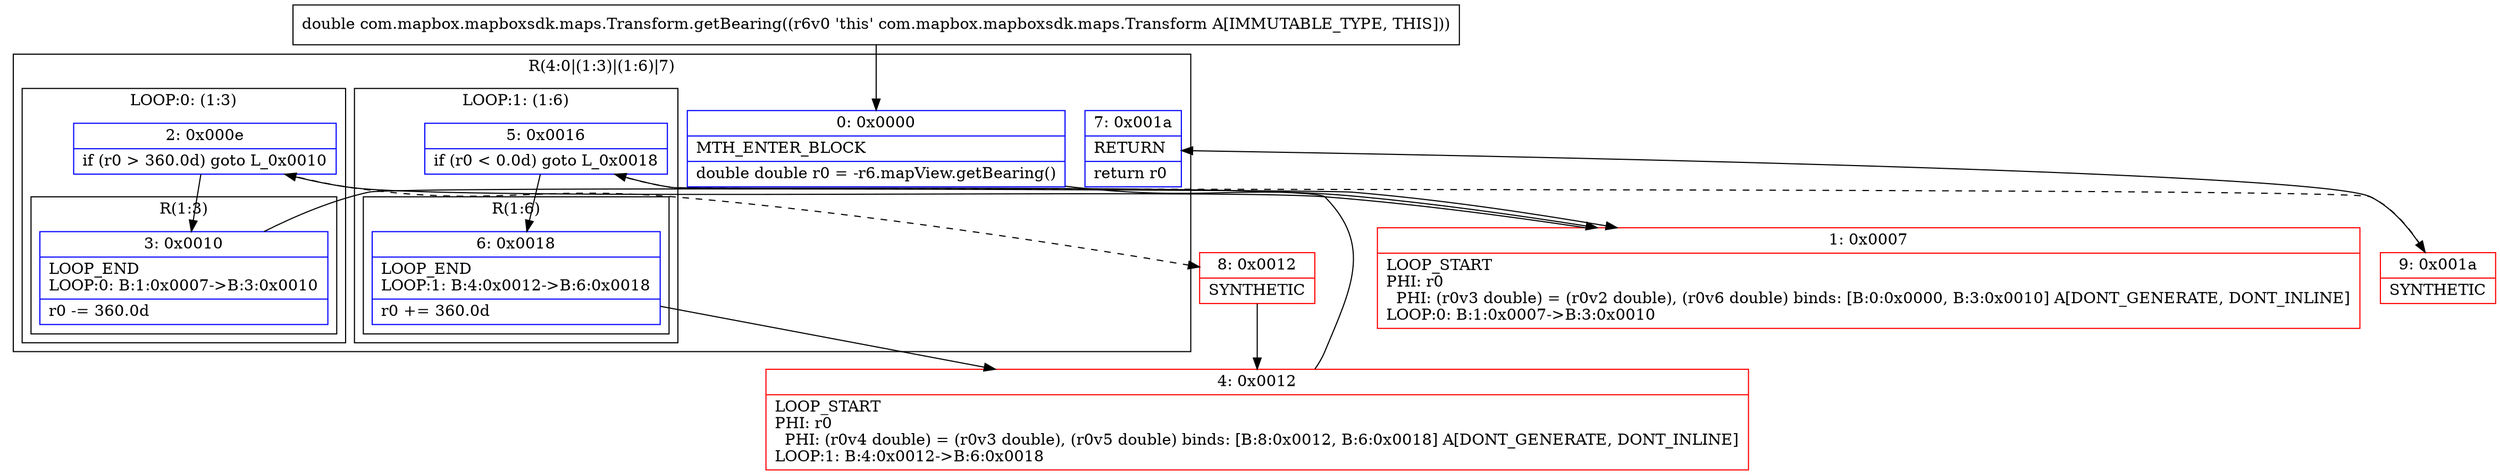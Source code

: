 digraph "CFG forcom.mapbox.mapboxsdk.maps.Transform.getBearing()D" {
subgraph cluster_Region_142639812 {
label = "R(4:0|(1:3)|(1:6)|7)";
node [shape=record,color=blue];
Node_0 [shape=record,label="{0\:\ 0x0000|MTH_ENTER_BLOCK\l|double double r0 = \-r6.mapView.getBearing()\l}"];
subgraph cluster_LoopRegion_1308202360 {
label = "LOOP:0: (1:3)";
node [shape=record,color=blue];
Node_2 [shape=record,label="{2\:\ 0x000e|if (r0 \> 360.0d) goto L_0x0010\l}"];
subgraph cluster_Region_1067249587 {
label = "R(1:3)";
node [shape=record,color=blue];
Node_3 [shape=record,label="{3\:\ 0x0010|LOOP_END\lLOOP:0: B:1:0x0007\-\>B:3:0x0010\l|r0 \-= 360.0d\l}"];
}
}
subgraph cluster_LoopRegion_1105442977 {
label = "LOOP:1: (1:6)";
node [shape=record,color=blue];
Node_5 [shape=record,label="{5\:\ 0x0016|if (r0 \< 0.0d) goto L_0x0018\l}"];
subgraph cluster_Region_311436398 {
label = "R(1:6)";
node [shape=record,color=blue];
Node_6 [shape=record,label="{6\:\ 0x0018|LOOP_END\lLOOP:1: B:4:0x0012\-\>B:6:0x0018\l|r0 += 360.0d\l}"];
}
}
Node_7 [shape=record,label="{7\:\ 0x001a|RETURN\l|return r0\l}"];
}
Node_1 [shape=record,color=red,label="{1\:\ 0x0007|LOOP_START\lPHI: r0 \l  PHI: (r0v3 double) = (r0v2 double), (r0v6 double) binds: [B:0:0x0000, B:3:0x0010] A[DONT_GENERATE, DONT_INLINE]\lLOOP:0: B:1:0x0007\-\>B:3:0x0010\l}"];
Node_4 [shape=record,color=red,label="{4\:\ 0x0012|LOOP_START\lPHI: r0 \l  PHI: (r0v4 double) = (r0v3 double), (r0v5 double) binds: [B:8:0x0012, B:6:0x0018] A[DONT_GENERATE, DONT_INLINE]\lLOOP:1: B:4:0x0012\-\>B:6:0x0018\l}"];
Node_8 [shape=record,color=red,label="{8\:\ 0x0012|SYNTHETIC\l}"];
Node_9 [shape=record,color=red,label="{9\:\ 0x001a|SYNTHETIC\l}"];
MethodNode[shape=record,label="{double com.mapbox.mapboxsdk.maps.Transform.getBearing((r6v0 'this' com.mapbox.mapboxsdk.maps.Transform A[IMMUTABLE_TYPE, THIS])) }"];
MethodNode -> Node_0;
Node_0 -> Node_1;
Node_2 -> Node_3;
Node_2 -> Node_8[style=dashed];
Node_3 -> Node_1;
Node_5 -> Node_6;
Node_5 -> Node_9[style=dashed];
Node_6 -> Node_4;
Node_1 -> Node_2;
Node_4 -> Node_5;
Node_8 -> Node_4;
Node_9 -> Node_7;
}

